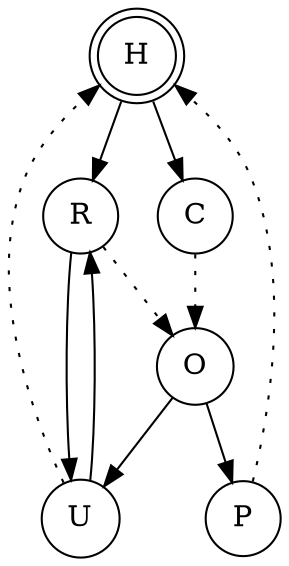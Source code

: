 digraph {
    node [shape = doublecircle];
    H [pos = "+0.0, -1.5!"]; 

    node [shape = circle];
    O [pos = "+0.0, +1.5!"]; 
    R [pos = "+1.0, +0.0!"]; 
    U [pos = "-1.0, +0.0!"]; 
    
    C [pos = "+2.0, +0.0!"]; 
    P [pos = "-2.0, +0.0!"]; 

    H->{R C};
    R->O [style = "dotted"];
    R->U;
    O->{U P};
    U->H [style = "dotted"];
    U->R;
   
    C->O [style = "dotted"];
    P->H [style = "dotted"];
}
